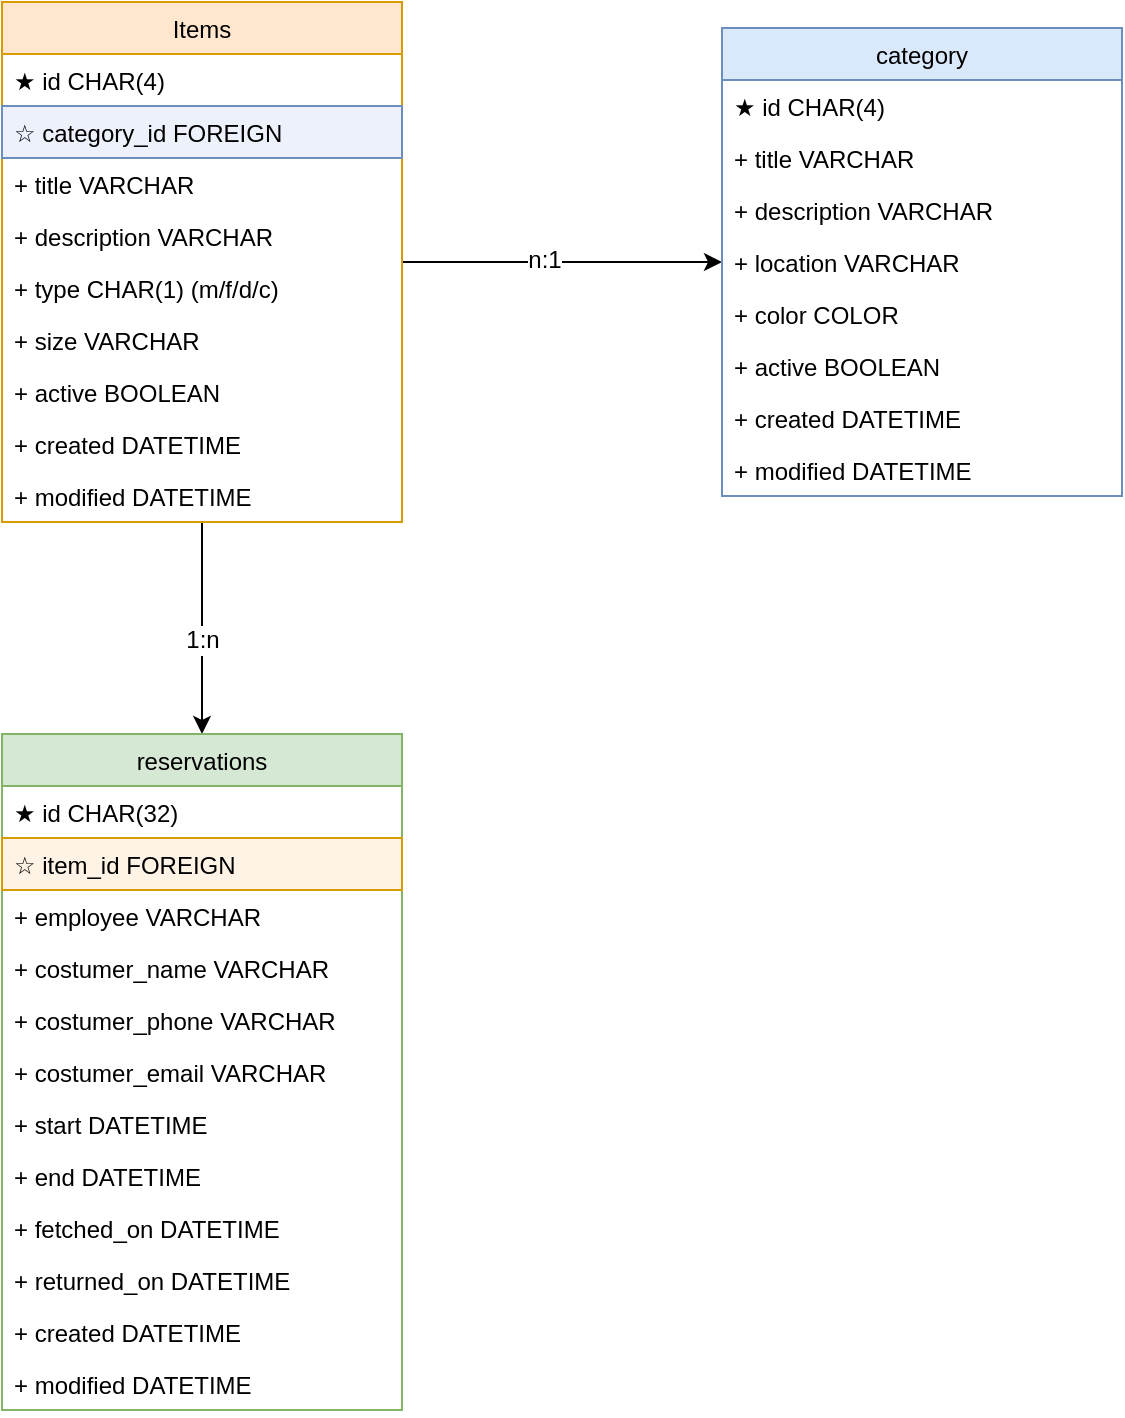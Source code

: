 <mxfile version="12.5.5" type="github">
  <diagram id="NQGxKBJqIbBMCAULDerY" name="Page-1">
    <mxGraphModel dx="1422" dy="727" grid="1" gridSize="10" guides="1" tooltips="1" connect="1" arrows="1" fold="1" page="1" pageScale="1" pageWidth="850" pageHeight="1100" math="0" shadow="0">
      <root>
        <mxCell id="0"/>
        <mxCell id="1" parent="0"/>
        <mxCell id="46GzT4hHPh9M0fxXUTL5-27" value="" style="edgeStyle=orthogonalEdgeStyle;rounded=0;orthogonalLoop=1;jettySize=auto;html=1;" parent="1" source="46GzT4hHPh9M0fxXUTL5-1" target="46GzT4hHPh9M0fxXUTL5-14" edge="1">
          <mxGeometry relative="1" as="geometry"/>
        </mxCell>
        <mxCell id="46GzT4hHPh9M0fxXUTL5-29" value="n:1" style="text;html=1;align=center;verticalAlign=middle;resizable=0;points=[];labelBackgroundColor=#ffffff;" parent="46GzT4hHPh9M0fxXUTL5-27" vertex="1" connectable="0">
          <mxGeometry x="-0.116" y="1" relative="1" as="geometry">
            <mxPoint as="offset"/>
          </mxGeometry>
        </mxCell>
        <mxCell id="46GzT4hHPh9M0fxXUTL5-41" value="" style="edgeStyle=orthogonalEdgeStyle;rounded=0;orthogonalLoop=1;jettySize=auto;html=1;" parent="1" source="46GzT4hHPh9M0fxXUTL5-1" target="46GzT4hHPh9M0fxXUTL5-30" edge="1">
          <mxGeometry relative="1" as="geometry"/>
        </mxCell>
        <mxCell id="46GzT4hHPh9M0fxXUTL5-64" value="1:n" style="text;html=1;align=center;verticalAlign=middle;resizable=0;points=[];labelBackgroundColor=#ffffff;" parent="46GzT4hHPh9M0fxXUTL5-41" vertex="1" connectable="0">
          <mxGeometry x="0.857" y="3" relative="1" as="geometry">
            <mxPoint x="-3" y="-40.19" as="offset"/>
          </mxGeometry>
        </mxCell>
        <mxCell id="46GzT4hHPh9M0fxXUTL5-1" value="Items" style="swimlane;fontStyle=0;childLayout=stackLayout;horizontal=1;startSize=26;fillColor=#ffe6cc;horizontalStack=0;resizeParent=1;resizeParentMax=0;resizeLast=0;collapsible=1;marginBottom=0;strokeColor=#d79b00;" parent="1" vertex="1">
          <mxGeometry x="160" y="20" width="200" height="260" as="geometry"/>
        </mxCell>
        <mxCell id="46GzT4hHPh9M0fxXUTL5-2" value="★ id CHAR(4)" style="text;strokeColor=none;fillColor=none;align=left;verticalAlign=top;spacingLeft=4;spacingRight=4;overflow=hidden;rotatable=0;points=[[0,0.5],[1,0.5]];portConstraint=eastwest;" parent="46GzT4hHPh9M0fxXUTL5-1" vertex="1">
          <mxGeometry y="26" width="200" height="26" as="geometry"/>
        </mxCell>
        <mxCell id="46GzT4hHPh9M0fxXUTL5-5" value="☆ category_id FOREIGN" style="text;align=left;verticalAlign=top;spacingLeft=4;spacingRight=4;overflow=hidden;rotatable=0;points=[[0,0.5],[1,0.5]];portConstraint=eastwest;fillColor=#EDF1FC;strokeColor=#6c8ebf;" parent="46GzT4hHPh9M0fxXUTL5-1" vertex="1">
          <mxGeometry y="52" width="200" height="26" as="geometry"/>
        </mxCell>
        <mxCell id="46GzT4hHPh9M0fxXUTL5-3" value="+ title VARCHAR" style="text;strokeColor=none;fillColor=none;align=left;verticalAlign=top;spacingLeft=4;spacingRight=4;overflow=hidden;rotatable=0;points=[[0,0.5],[1,0.5]];portConstraint=eastwest;" parent="46GzT4hHPh9M0fxXUTL5-1" vertex="1">
          <mxGeometry y="78" width="200" height="26" as="geometry"/>
        </mxCell>
        <mxCell id="46GzT4hHPh9M0fxXUTL5-4" value="+ description VARCHAR" style="text;strokeColor=none;fillColor=none;align=left;verticalAlign=top;spacingLeft=4;spacingRight=4;overflow=hidden;rotatable=0;points=[[0,0.5],[1,0.5]];portConstraint=eastwest;" parent="46GzT4hHPh9M0fxXUTL5-1" vertex="1">
          <mxGeometry y="104" width="200" height="26" as="geometry"/>
        </mxCell>
        <mxCell id="46GzT4hHPh9M0fxXUTL5-6" value="+ type CHAR(1) (m/f/d/c)" style="text;strokeColor=none;fillColor=none;align=left;verticalAlign=top;spacingLeft=4;spacingRight=4;overflow=hidden;rotatable=0;points=[[0,0.5],[1,0.5]];portConstraint=eastwest;" parent="46GzT4hHPh9M0fxXUTL5-1" vertex="1">
          <mxGeometry y="130" width="200" height="26" as="geometry"/>
        </mxCell>
        <mxCell id="46GzT4hHPh9M0fxXUTL5-7" value="+ size VARCHAR" style="text;strokeColor=none;fillColor=none;align=left;verticalAlign=top;spacingLeft=4;spacingRight=4;overflow=hidden;rotatable=0;points=[[0,0.5],[1,0.5]];portConstraint=eastwest;" parent="46GzT4hHPh9M0fxXUTL5-1" vertex="1">
          <mxGeometry y="156" width="200" height="26" as="geometry"/>
        </mxCell>
        <mxCell id="46GzT4hHPh9M0fxXUTL5-8" value="+ active BOOLEAN" style="text;strokeColor=none;fillColor=none;align=left;verticalAlign=top;spacingLeft=4;spacingRight=4;overflow=hidden;rotatable=0;points=[[0,0.5],[1,0.5]];portConstraint=eastwest;" parent="46GzT4hHPh9M0fxXUTL5-1" vertex="1">
          <mxGeometry y="182" width="200" height="26" as="geometry"/>
        </mxCell>
        <mxCell id="46GzT4hHPh9M0fxXUTL5-12" value="+ created DATETIME" style="text;strokeColor=none;fillColor=none;align=left;verticalAlign=top;spacingLeft=4;spacingRight=4;overflow=hidden;rotatable=0;points=[[0,0.5],[1,0.5]];portConstraint=eastwest;" parent="46GzT4hHPh9M0fxXUTL5-1" vertex="1">
          <mxGeometry y="208" width="200" height="26" as="geometry"/>
        </mxCell>
        <mxCell id="46GzT4hHPh9M0fxXUTL5-11" value="+ modified DATETIME" style="text;strokeColor=none;fillColor=none;align=left;verticalAlign=top;spacingLeft=4;spacingRight=4;overflow=hidden;rotatable=0;points=[[0,0.5],[1,0.5]];portConstraint=eastwest;" parent="46GzT4hHPh9M0fxXUTL5-1" vertex="1">
          <mxGeometry y="234" width="200" height="26" as="geometry"/>
        </mxCell>
        <mxCell id="46GzT4hHPh9M0fxXUTL5-30" value="reservations" style="swimlane;fontStyle=0;childLayout=stackLayout;horizontal=1;startSize=26;fillColor=#d5e8d4;horizontalStack=0;resizeParent=1;resizeParentMax=0;resizeLast=0;collapsible=1;marginBottom=0;strokeColor=#82b366;" parent="1" vertex="1">
          <mxGeometry x="160" y="386" width="200" height="338" as="geometry"/>
        </mxCell>
        <mxCell id="46GzT4hHPh9M0fxXUTL5-31" value="★ id CHAR(32)" style="text;strokeColor=none;fillColor=none;align=left;verticalAlign=top;spacingLeft=4;spacingRight=4;overflow=hidden;rotatable=0;points=[[0,0.5],[1,0.5]];portConstraint=eastwest;" parent="46GzT4hHPh9M0fxXUTL5-30" vertex="1">
          <mxGeometry y="26" width="200" height="26" as="geometry"/>
        </mxCell>
        <mxCell id="rjzpWM8MEfxIzV5pYhfM-1" value="☆ item_id FOREIGN" style="text;align=left;verticalAlign=top;spacingLeft=4;spacingRight=4;overflow=hidden;rotatable=0;points=[[0,0.5],[1,0.5]];portConstraint=eastwest;fillColor=#FFF3E6;strokeColor=#d79b00;" vertex="1" parent="46GzT4hHPh9M0fxXUTL5-30">
          <mxGeometry y="52" width="200" height="26" as="geometry"/>
        </mxCell>
        <mxCell id="rjzpWM8MEfxIzV5pYhfM-2" value="+ employee VARCHAR" style="text;strokeColor=none;fillColor=none;align=left;verticalAlign=top;spacingLeft=4;spacingRight=4;overflow=hidden;rotatable=0;points=[[0,0.5],[1,0.5]];portConstraint=eastwest;" vertex="1" parent="46GzT4hHPh9M0fxXUTL5-30">
          <mxGeometry y="78" width="200" height="26" as="geometry"/>
        </mxCell>
        <mxCell id="rjzpWM8MEfxIzV5pYhfM-3" value="+ costumer_name VARCHAR" style="text;strokeColor=none;fillColor=none;align=left;verticalAlign=top;spacingLeft=4;spacingRight=4;overflow=hidden;rotatable=0;points=[[0,0.5],[1,0.5]];portConstraint=eastwest;" vertex="1" parent="46GzT4hHPh9M0fxXUTL5-30">
          <mxGeometry y="104" width="200" height="26" as="geometry"/>
        </mxCell>
        <mxCell id="rjzpWM8MEfxIzV5pYhfM-5" value="+ costumer_phone VARCHAR" style="text;strokeColor=none;fillColor=none;align=left;verticalAlign=top;spacingLeft=4;spacingRight=4;overflow=hidden;rotatable=0;points=[[0,0.5],[1,0.5]];portConstraint=eastwest;" vertex="1" parent="46GzT4hHPh9M0fxXUTL5-30">
          <mxGeometry y="130" width="200" height="26" as="geometry"/>
        </mxCell>
        <mxCell id="rjzpWM8MEfxIzV5pYhfM-4" value="+ costumer_email VARCHAR" style="text;strokeColor=none;fillColor=none;align=left;verticalAlign=top;spacingLeft=4;spacingRight=4;overflow=hidden;rotatable=0;points=[[0,0.5],[1,0.5]];portConstraint=eastwest;" vertex="1" parent="46GzT4hHPh9M0fxXUTL5-30">
          <mxGeometry y="156" width="200" height="26" as="geometry"/>
        </mxCell>
        <mxCell id="46GzT4hHPh9M0fxXUTL5-45" value="+ start DATETIME" style="text;strokeColor=none;fillColor=none;align=left;verticalAlign=top;spacingLeft=4;spacingRight=4;overflow=hidden;rotatable=0;points=[[0,0.5],[1,0.5]];portConstraint=eastwest;" parent="46GzT4hHPh9M0fxXUTL5-30" vertex="1">
          <mxGeometry y="182" width="200" height="26" as="geometry"/>
        </mxCell>
        <mxCell id="46GzT4hHPh9M0fxXUTL5-44" value="+ end DATETIME" style="text;strokeColor=none;fillColor=none;align=left;verticalAlign=top;spacingLeft=4;spacingRight=4;overflow=hidden;rotatable=0;points=[[0,0.5],[1,0.5]];portConstraint=eastwest;" parent="46GzT4hHPh9M0fxXUTL5-30" vertex="1">
          <mxGeometry y="208" width="200" height="26" as="geometry"/>
        </mxCell>
        <mxCell id="46GzT4hHPh9M0fxXUTL5-42" value="+ fetched_on DATETIME" style="text;strokeColor=none;fillColor=none;align=left;verticalAlign=top;spacingLeft=4;spacingRight=4;overflow=hidden;rotatable=0;points=[[0,0.5],[1,0.5]];portConstraint=eastwest;" parent="46GzT4hHPh9M0fxXUTL5-30" vertex="1">
          <mxGeometry y="234" width="200" height="26" as="geometry"/>
        </mxCell>
        <mxCell id="46GzT4hHPh9M0fxXUTL5-43" value="+ returned_on DATETIME" style="text;strokeColor=none;fillColor=none;align=left;verticalAlign=top;spacingLeft=4;spacingRight=4;overflow=hidden;rotatable=0;points=[[0,0.5],[1,0.5]];portConstraint=eastwest;" parent="46GzT4hHPh9M0fxXUTL5-30" vertex="1">
          <mxGeometry y="260" width="200" height="26" as="geometry"/>
        </mxCell>
        <mxCell id="46GzT4hHPh9M0fxXUTL5-37" value="+ created DATETIME" style="text;strokeColor=none;fillColor=none;align=left;verticalAlign=top;spacingLeft=4;spacingRight=4;overflow=hidden;rotatable=0;points=[[0,0.5],[1,0.5]];portConstraint=eastwest;" parent="46GzT4hHPh9M0fxXUTL5-30" vertex="1">
          <mxGeometry y="286" width="200" height="26" as="geometry"/>
        </mxCell>
        <mxCell id="46GzT4hHPh9M0fxXUTL5-38" value="+ modified DATETIME" style="text;strokeColor=none;fillColor=none;align=left;verticalAlign=top;spacingLeft=4;spacingRight=4;overflow=hidden;rotatable=0;points=[[0,0.5],[1,0.5]];portConstraint=eastwest;" parent="46GzT4hHPh9M0fxXUTL5-30" vertex="1">
          <mxGeometry y="312" width="200" height="26" as="geometry"/>
        </mxCell>
        <mxCell id="46GzT4hHPh9M0fxXUTL5-14" value="category" style="swimlane;fontStyle=0;childLayout=stackLayout;horizontal=1;startSize=26;fillColor=#dae8fc;horizontalStack=0;resizeParent=1;resizeParentMax=0;resizeLast=0;collapsible=1;marginBottom=0;strokeColor=#6c8ebf;" parent="1" vertex="1">
          <mxGeometry x="520" y="33" width="200" height="234" as="geometry"/>
        </mxCell>
        <mxCell id="46GzT4hHPh9M0fxXUTL5-15" value="★ id CHAR(4)" style="text;strokeColor=none;fillColor=none;align=left;verticalAlign=top;spacingLeft=4;spacingRight=4;overflow=hidden;rotatable=0;points=[[0,0.5],[1,0.5]];portConstraint=eastwest;" parent="46GzT4hHPh9M0fxXUTL5-14" vertex="1">
          <mxGeometry y="26" width="200" height="26" as="geometry"/>
        </mxCell>
        <mxCell id="46GzT4hHPh9M0fxXUTL5-16" value="+ title VARCHAR" style="text;strokeColor=none;fillColor=none;align=left;verticalAlign=top;spacingLeft=4;spacingRight=4;overflow=hidden;rotatable=0;points=[[0,0.5],[1,0.5]];portConstraint=eastwest;" parent="46GzT4hHPh9M0fxXUTL5-14" vertex="1">
          <mxGeometry y="52" width="200" height="26" as="geometry"/>
        </mxCell>
        <mxCell id="46GzT4hHPh9M0fxXUTL5-17" value="+ description VARCHAR" style="text;strokeColor=none;fillColor=none;align=left;verticalAlign=top;spacingLeft=4;spacingRight=4;overflow=hidden;rotatable=0;points=[[0,0.5],[1,0.5]];portConstraint=eastwest;" parent="46GzT4hHPh9M0fxXUTL5-14" vertex="1">
          <mxGeometry y="78" width="200" height="26" as="geometry"/>
        </mxCell>
        <mxCell id="46GzT4hHPh9M0fxXUTL5-28" value="+ location VARCHAR" style="text;strokeColor=none;fillColor=none;align=left;verticalAlign=top;spacingLeft=4;spacingRight=4;overflow=hidden;rotatable=0;points=[[0,0.5],[1,0.5]];portConstraint=eastwest;" parent="46GzT4hHPh9M0fxXUTL5-14" vertex="1">
          <mxGeometry y="104" width="200" height="26" as="geometry"/>
        </mxCell>
        <mxCell id="46GzT4hHPh9M0fxXUTL5-18" value="+ color COLOR" style="text;strokeColor=none;fillColor=none;align=left;verticalAlign=top;spacingLeft=4;spacingRight=4;overflow=hidden;rotatable=0;points=[[0,0.5],[1,0.5]];portConstraint=eastwest;" parent="46GzT4hHPh9M0fxXUTL5-14" vertex="1">
          <mxGeometry y="130" width="200" height="26" as="geometry"/>
        </mxCell>
        <mxCell id="46GzT4hHPh9M0fxXUTL5-20" value="+ active BOOLEAN" style="text;strokeColor=none;fillColor=none;align=left;verticalAlign=top;spacingLeft=4;spacingRight=4;overflow=hidden;rotatable=0;points=[[0,0.5],[1,0.5]];portConstraint=eastwest;" parent="46GzT4hHPh9M0fxXUTL5-14" vertex="1">
          <mxGeometry y="156" width="200" height="26" as="geometry"/>
        </mxCell>
        <mxCell id="46GzT4hHPh9M0fxXUTL5-22" value="+ created DATETIME" style="text;strokeColor=none;fillColor=none;align=left;verticalAlign=top;spacingLeft=4;spacingRight=4;overflow=hidden;rotatable=0;points=[[0,0.5],[1,0.5]];portConstraint=eastwest;" parent="46GzT4hHPh9M0fxXUTL5-14" vertex="1">
          <mxGeometry y="182" width="200" height="26" as="geometry"/>
        </mxCell>
        <mxCell id="46GzT4hHPh9M0fxXUTL5-23" value="+ modified DATETIME" style="text;strokeColor=none;fillColor=none;align=left;verticalAlign=top;spacingLeft=4;spacingRight=4;overflow=hidden;rotatable=0;points=[[0,0.5],[1,0.5]];portConstraint=eastwest;" parent="46GzT4hHPh9M0fxXUTL5-14" vertex="1">
          <mxGeometry y="208" width="200" height="26" as="geometry"/>
        </mxCell>
      </root>
    </mxGraphModel>
  </diagram>
</mxfile>
